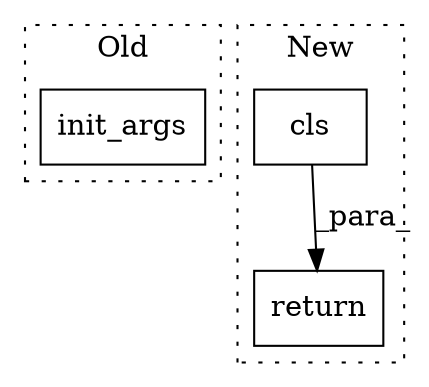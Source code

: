 digraph G {
subgraph cluster0 {
1 [label="init_args" a="32" s="491,505" l="10,1" shape="box"];
label = "Old";
style="dotted";
}
subgraph cluster1 {
2 [label="cls" a="32" s="491,499" l="4,1" shape="box"];
3 [label="return" a="41" s="484" l="7" shape="box"];
label = "New";
style="dotted";
}
2 -> 3 [label="_para_"];
}